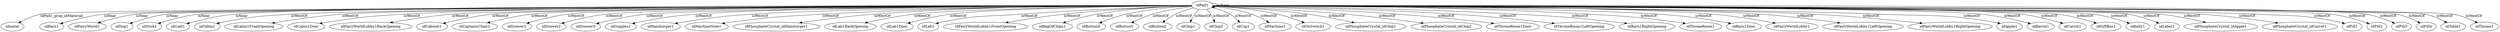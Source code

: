 digraph  {
idPail1 [node_type=entity_node];
idmetal [node_type=property_node];
idBarn1 [node_type=entity_node];
idFairyWorld1 [node_type=entity_node];
idDog1 [node_type=entity_node];
idStick1 [node_type=entity_node];
idCoat1 [node_type=entity_node];
idCabin1 [node_type=entity_node];
idCabin1FrontOpening [node_type=entity_node];
idCabin1Door [node_type=entity_node];
idFairyWorldLobby1BackOpening [node_type=entity_node];
idCabinet1 [node_type=entity_node];
idCaptainsChair1 [node_type=entity_node];
idDrawer1 [node_type=entity_node];
idDrawer2 [node_type=entity_node];
idDrawer3 [node_type=entity_node];
idGoggles1 [node_type=entity_node];
idHamburger1 [node_type=entity_node];
idMachineNote1 [node_type=entity_node];
idPhosphateCrystal_idHamburger1 [node_type=entity_node];
idLab1BackOpening [node_type=entity_node];
idLab1Door [node_type=entity_node];
idLab1 [node_type=entity_node];
idFairyWorldLobby1FrontOpening [node_type=entity_node];
idBagOfChips1 [node_type=entity_node];
idButtonX [node_type=entity_node];
idButtonY [node_type=entity_node];
idButtonZ [node_type=entity_node];
idChip1 [node_type=entity_node];
idChip2 [node_type=entity_node];
idCup1 [node_type=entity_node];
idMachine1 [node_type=entity_node];
idOnSwitch1 [node_type=entity_node];
idPhosphateCrystal_idChip1 [node_type=entity_node];
idPhosphateCrystal_idChip2 [node_type=entity_node];
idThroneRoom1Door [node_type=entity_node];
idThroneRoom1LeftOpening [node_type=entity_node];
idBarn1RightOpening [node_type=entity_node];
idThroneRoom1 [node_type=entity_node];
idBarn1Door [node_type=entity_node];
idFairyWorldLobby1 [node_type=entity_node];
idFairyWorldLobby1LeftOpening [node_type=entity_node];
idFairyWorldLobby1RightOpening [node_type=entity_node];
idApple1 [node_type=entity_node];
idBarrel1 [node_type=entity_node];
idCarrot1 [node_type=entity_node];
idGiftBox1 [node_type=entity_node];
idKelly1 [node_type=entity_node];
idLabel1 [node_type=entity_node];
idPhosphateCrystal_idApple1 [node_type=entity_node];
idPhosphateCrystal_idCarrot1 [node_type=entity_node];
idPill1 [node_type=entity_node];
idPill2 [node_type=entity_node];
idPill3 [node_type=entity_node];
idPill4 [node_type=entity_node];
idTable1 [node_type=entity_node];
idThrone1 [node_type=entity_node];
idPail1 -> idmetal  [edge_type=property, label=idPail1_prop_idMaterial];
idPail1 -> idBarn1  [edge_type=relationship, label=isNear];
idPail1 -> idFairyWorld1  [edge_type=relationship, label=isNear];
idPail1 -> idDog1  [edge_type=relationship, label=isNear];
idPail1 -> idPail1  [edge_type=relationship, label=isNear];
idPail1 -> idStick1  [edge_type=relationship, label=isNear];
idPail1 -> idCoat1  [edge_type=relationship, label=isNear];
idPail1 -> idCabin1  [edge_type=relationship, label=isWestOf];
idPail1 -> idCabin1FrontOpening  [edge_type=relationship, label=isWestOf];
idPail1 -> idCabin1Door  [edge_type=relationship, label=isWestOf];
idPail1 -> idFairyWorldLobby1BackOpening  [edge_type=relationship, label=isWestOf];
idPail1 -> idCabinet1  [edge_type=relationship, label=isWestOf];
idPail1 -> idCaptainsChair1  [edge_type=relationship, label=isWestOf];
idPail1 -> idDrawer1  [edge_type=relationship, label=isWestOf];
idPail1 -> idDrawer2  [edge_type=relationship, label=isWestOf];
idPail1 -> idDrawer3  [edge_type=relationship, label=isWestOf];
idPail1 -> idGoggles1  [edge_type=relationship, label=isWestOf];
idPail1 -> idHamburger1  [edge_type=relationship, label=isWestOf];
idPail1 -> idMachineNote1  [edge_type=relationship, label=isWestOf];
idPail1 -> idPhosphateCrystal_idHamburger1  [edge_type=relationship, label=isWestOf];
idPail1 -> idLab1BackOpening  [edge_type=relationship, label=isWestOf];
idPail1 -> idLab1Door  [edge_type=relationship, label=isWestOf];
idPail1 -> idLab1  [edge_type=relationship, label=isWestOf];
idPail1 -> idFairyWorldLobby1FrontOpening  [edge_type=relationship, label=isWestOf];
idPail1 -> idBagOfChips1  [edge_type=relationship, label=isWestOf];
idPail1 -> idButtonX  [edge_type=relationship, label=isWestOf];
idPail1 -> idButtonY  [edge_type=relationship, label=isWestOf];
idPail1 -> idButtonZ  [edge_type=relationship, label=isWestOf];
idPail1 -> idChip1  [edge_type=relationship, label=isWestOf];
idPail1 -> idChip2  [edge_type=relationship, label=isWestOf];
idPail1 -> idCup1  [edge_type=relationship, label=isWestOf];
idPail1 -> idMachine1  [edge_type=relationship, label=isWestOf];
idPail1 -> idOnSwitch1  [edge_type=relationship, label=isWestOf];
idPail1 -> idPhosphateCrystal_idChip1  [edge_type=relationship, label=isWestOf];
idPail1 -> idPhosphateCrystal_idChip2  [edge_type=relationship, label=isWestOf];
idPail1 -> idThroneRoom1Door  [edge_type=relationship, label=isWestOf];
idPail1 -> idThroneRoom1LeftOpening  [edge_type=relationship, label=isWestOf];
idPail1 -> idBarn1RightOpening  [edge_type=relationship, label=isWestOf];
idPail1 -> idThroneRoom1  [edge_type=relationship, label=isWestOf];
idPail1 -> idBarn1Door  [edge_type=relationship, label=isWestOf];
idPail1 -> idFairyWorldLobby1  [edge_type=relationship, label=isWestOf];
idPail1 -> idFairyWorldLobby1LeftOpening  [edge_type=relationship, label=isWestOf];
idPail1 -> idFairyWorldLobby1RightOpening  [edge_type=relationship, label=isWestOf];
idPail1 -> idApple1  [edge_type=relationship, label=isWestOf];
idPail1 -> idBarrel1  [edge_type=relationship, label=isWestOf];
idPail1 -> idCarrot1  [edge_type=relationship, label=isWestOf];
idPail1 -> idGiftBox1  [edge_type=relationship, label=isWestOf];
idPail1 -> idKelly1  [edge_type=relationship, label=isWestOf];
idPail1 -> idLabel1  [edge_type=relationship, label=isWestOf];
idPail1 -> idPhosphateCrystal_idApple1  [edge_type=relationship, label=isWestOf];
idPail1 -> idPhosphateCrystal_idCarrot1  [edge_type=relationship, label=isWestOf];
idPail1 -> idPill1  [edge_type=relationship, label=isWestOf];
idPail1 -> idPill2  [edge_type=relationship, label=isWestOf];
idPail1 -> idPill3  [edge_type=relationship, label=isWestOf];
idPail1 -> idPill4  [edge_type=relationship, label=isWestOf];
idPail1 -> idTable1  [edge_type=relationship, label=isWestOf];
idPail1 -> idThrone1  [edge_type=relationship, label=isWestOf];
}
